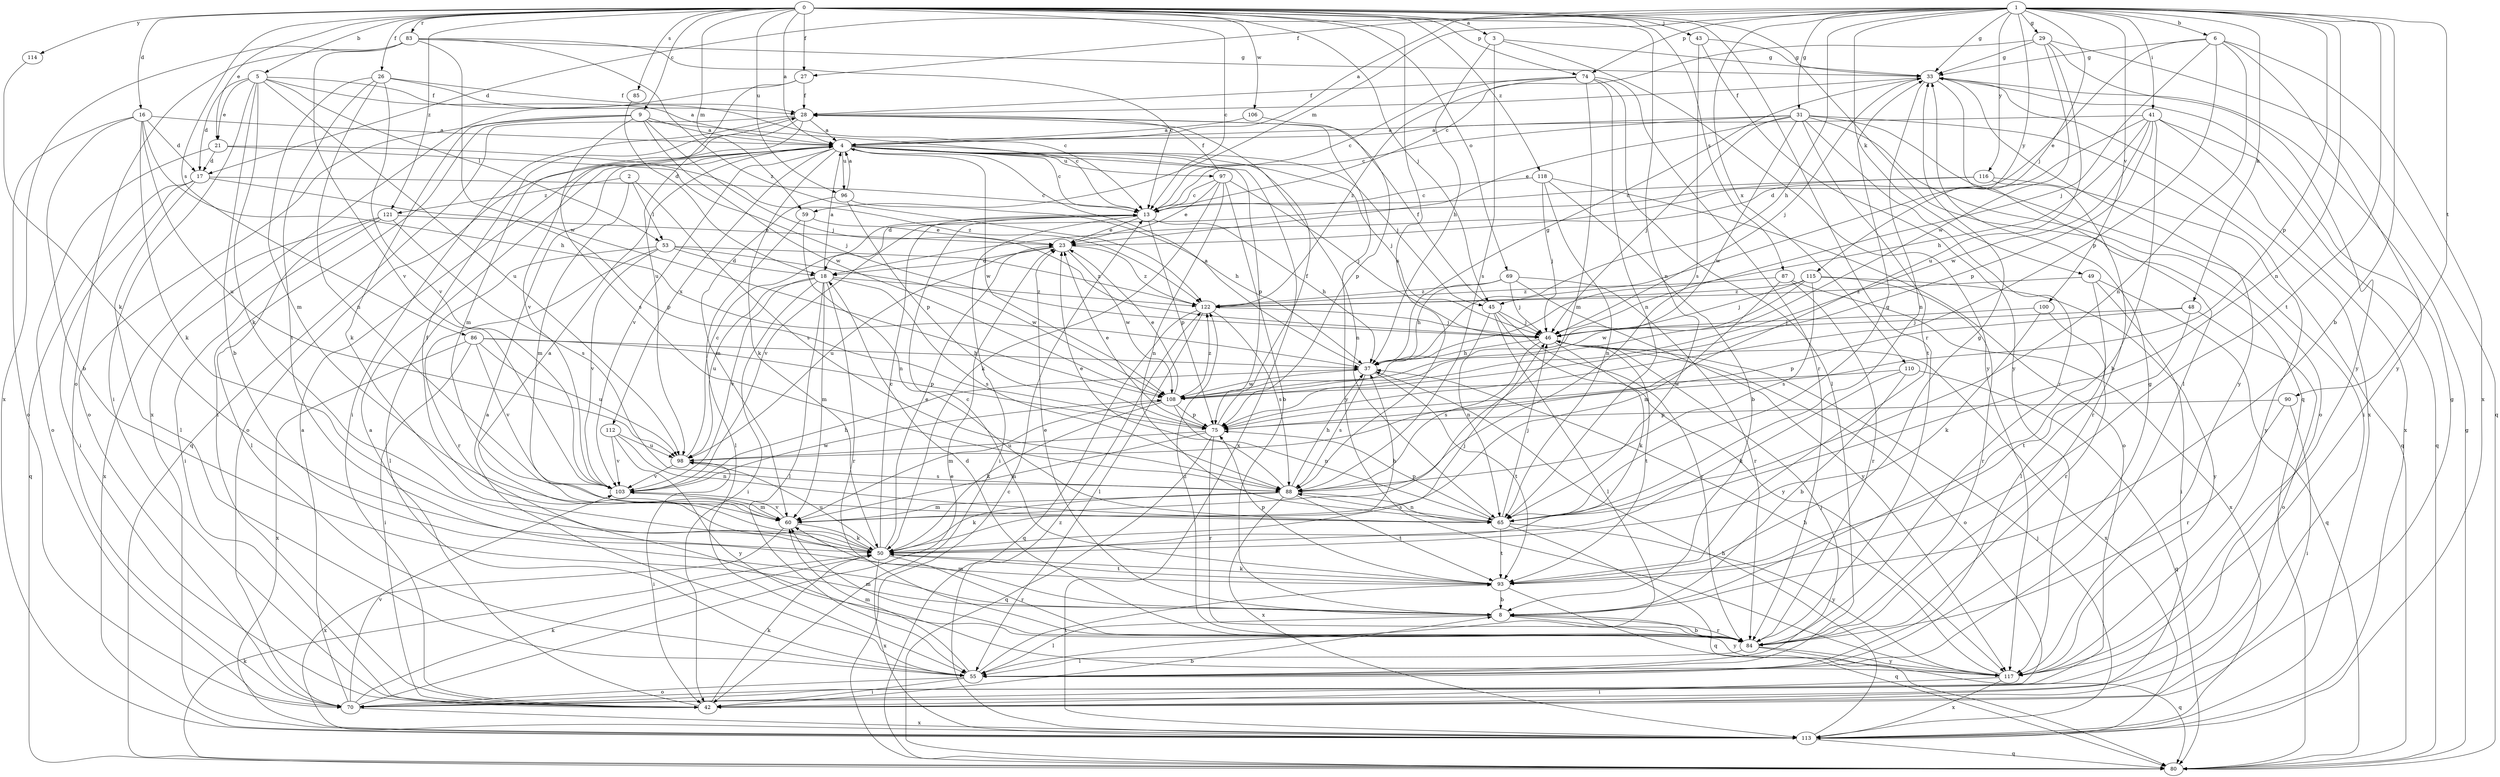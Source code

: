 strict digraph  {
0;
1;
2;
3;
4;
5;
6;
8;
9;
13;
16;
17;
18;
21;
23;
26;
27;
28;
29;
31;
33;
37;
41;
42;
43;
45;
46;
48;
49;
50;
53;
55;
59;
60;
65;
69;
70;
74;
75;
80;
83;
84;
85;
86;
87;
88;
90;
93;
96;
97;
98;
100;
103;
106;
108;
110;
112;
113;
114;
115;
116;
117;
118;
121;
122;
0 -> 3  [label=a];
0 -> 4  [label=a];
0 -> 5  [label=b];
0 -> 9  [label=c];
0 -> 13  [label=c];
0 -> 16  [label=d];
0 -> 21  [label=e];
0 -> 26  [label=f];
0 -> 27  [label=f];
0 -> 43  [label=j];
0 -> 45  [label=j];
0 -> 59  [label=m];
0 -> 65  [label=n];
0 -> 69  [label=o];
0 -> 74  [label=p];
0 -> 80  [label=q];
0 -> 83  [label=r];
0 -> 84  [label=r];
0 -> 85  [label=s];
0 -> 86  [label=s];
0 -> 87  [label=s];
0 -> 88  [label=s];
0 -> 96  [label=u];
0 -> 106  [label=w];
0 -> 114  [label=y];
0 -> 118  [label=z];
0 -> 121  [label=z];
1 -> 4  [label=a];
1 -> 6  [label=b];
1 -> 8  [label=b];
1 -> 17  [label=d];
1 -> 27  [label=f];
1 -> 29  [label=g];
1 -> 31  [label=g];
1 -> 33  [label=g];
1 -> 37  [label=h];
1 -> 41  [label=i];
1 -> 45  [label=j];
1 -> 48  [label=k];
1 -> 49  [label=k];
1 -> 59  [label=m];
1 -> 65  [label=n];
1 -> 74  [label=p];
1 -> 75  [label=p];
1 -> 90  [label=t];
1 -> 93  [label=t];
1 -> 100  [label=v];
1 -> 110  [label=x];
1 -> 115  [label=y];
1 -> 116  [label=y];
2 -> 53  [label=l];
2 -> 60  [label=m];
2 -> 88  [label=s];
2 -> 121  [label=z];
3 -> 33  [label=g];
3 -> 37  [label=h];
3 -> 88  [label=s];
3 -> 117  [label=y];
4 -> 13  [label=c];
4 -> 45  [label=j];
4 -> 46  [label=j];
4 -> 50  [label=k];
4 -> 65  [label=n];
4 -> 70  [label=o];
4 -> 75  [label=p];
4 -> 96  [label=u];
4 -> 97  [label=u];
4 -> 103  [label=v];
4 -> 108  [label=w];
4 -> 112  [label=x];
4 -> 113  [label=x];
5 -> 4  [label=a];
5 -> 8  [label=b];
5 -> 17  [label=d];
5 -> 21  [label=e];
5 -> 28  [label=f];
5 -> 42  [label=i];
5 -> 50  [label=k];
5 -> 53  [label=l];
5 -> 98  [label=u];
6 -> 23  [label=e];
6 -> 33  [label=g];
6 -> 46  [label=j];
6 -> 65  [label=n];
6 -> 75  [label=p];
6 -> 113  [label=x];
6 -> 117  [label=y];
8 -> 23  [label=e];
8 -> 55  [label=l];
8 -> 60  [label=m];
8 -> 84  [label=r];
8 -> 117  [label=y];
9 -> 4  [label=a];
9 -> 13  [label=c];
9 -> 42  [label=i];
9 -> 46  [label=j];
9 -> 50  [label=k];
9 -> 70  [label=o];
9 -> 88  [label=s];
9 -> 108  [label=w];
13 -> 23  [label=e];
13 -> 37  [label=h];
13 -> 42  [label=i];
13 -> 75  [label=p];
13 -> 103  [label=v];
16 -> 4  [label=a];
16 -> 8  [label=b];
16 -> 17  [label=d];
16 -> 37  [label=h];
16 -> 50  [label=k];
16 -> 70  [label=o];
16 -> 98  [label=u];
17 -> 13  [label=c];
17 -> 42  [label=i];
17 -> 55  [label=l];
17 -> 75  [label=p];
17 -> 80  [label=q];
18 -> 4  [label=a];
18 -> 42  [label=i];
18 -> 55  [label=l];
18 -> 60  [label=m];
18 -> 84  [label=r];
18 -> 88  [label=s];
18 -> 98  [label=u];
18 -> 103  [label=v];
18 -> 122  [label=z];
21 -> 17  [label=d];
21 -> 46  [label=j];
21 -> 70  [label=o];
21 -> 122  [label=z];
23 -> 18  [label=d];
23 -> 98  [label=u];
23 -> 108  [label=w];
23 -> 122  [label=z];
26 -> 13  [label=c];
26 -> 28  [label=f];
26 -> 60  [label=m];
26 -> 65  [label=n];
26 -> 93  [label=t];
26 -> 103  [label=v];
27 -> 28  [label=f];
27 -> 98  [label=u];
27 -> 113  [label=x];
28 -> 4  [label=a];
28 -> 42  [label=i];
28 -> 60  [label=m];
28 -> 80  [label=q];
28 -> 103  [label=v];
28 -> 117  [label=y];
29 -> 13  [label=c];
29 -> 33  [label=g];
29 -> 80  [label=q];
29 -> 98  [label=u];
29 -> 108  [label=w];
29 -> 117  [label=y];
31 -> 4  [label=a];
31 -> 13  [label=c];
31 -> 23  [label=e];
31 -> 42  [label=i];
31 -> 46  [label=j];
31 -> 70  [label=o];
31 -> 80  [label=q];
31 -> 84  [label=r];
31 -> 93  [label=t];
31 -> 108  [label=w];
33 -> 28  [label=f];
33 -> 46  [label=j];
33 -> 55  [label=l];
33 -> 65  [label=n];
33 -> 113  [label=x];
33 -> 117  [label=y];
37 -> 4  [label=a];
37 -> 33  [label=g];
37 -> 88  [label=s];
37 -> 93  [label=t];
37 -> 108  [label=w];
41 -> 4  [label=a];
41 -> 8  [label=b];
41 -> 18  [label=d];
41 -> 37  [label=h];
41 -> 75  [label=p];
41 -> 80  [label=q];
41 -> 108  [label=w];
41 -> 113  [label=x];
42 -> 4  [label=a];
42 -> 8  [label=b];
42 -> 33  [label=g];
42 -> 50  [label=k];
43 -> 33  [label=g];
43 -> 88  [label=s];
43 -> 117  [label=y];
45 -> 28  [label=f];
45 -> 46  [label=j];
45 -> 55  [label=l];
45 -> 65  [label=n];
45 -> 84  [label=r];
45 -> 117  [label=y];
46 -> 37  [label=h];
46 -> 50  [label=k];
46 -> 70  [label=o];
46 -> 88  [label=s];
46 -> 93  [label=t];
46 -> 113  [label=x];
48 -> 46  [label=j];
48 -> 70  [label=o];
48 -> 75  [label=p];
48 -> 93  [label=t];
49 -> 42  [label=i];
49 -> 55  [label=l];
49 -> 80  [label=q];
49 -> 122  [label=z];
50 -> 4  [label=a];
50 -> 13  [label=c];
50 -> 23  [label=e];
50 -> 28  [label=f];
50 -> 37  [label=h];
50 -> 46  [label=j];
50 -> 84  [label=r];
50 -> 93  [label=t];
50 -> 98  [label=u];
50 -> 113  [label=x];
53 -> 18  [label=d];
53 -> 55  [label=l];
53 -> 84  [label=r];
53 -> 103  [label=v];
53 -> 108  [label=w];
53 -> 122  [label=z];
55 -> 4  [label=a];
55 -> 33  [label=g];
55 -> 42  [label=i];
55 -> 46  [label=j];
55 -> 60  [label=m];
55 -> 70  [label=o];
55 -> 93  [label=t];
59 -> 23  [label=e];
59 -> 55  [label=l];
59 -> 65  [label=n];
60 -> 50  [label=k];
60 -> 103  [label=v];
60 -> 113  [label=x];
65 -> 33  [label=g];
65 -> 46  [label=j];
65 -> 75  [label=p];
65 -> 80  [label=q];
65 -> 88  [label=s];
65 -> 93  [label=t];
65 -> 117  [label=y];
69 -> 37  [label=h];
69 -> 46  [label=j];
69 -> 84  [label=r];
69 -> 117  [label=y];
69 -> 122  [label=z];
70 -> 4  [label=a];
70 -> 23  [label=e];
70 -> 50  [label=k];
70 -> 103  [label=v];
70 -> 113  [label=x];
74 -> 13  [label=c];
74 -> 28  [label=f];
74 -> 55  [label=l];
74 -> 60  [label=m];
74 -> 65  [label=n];
74 -> 84  [label=r];
74 -> 122  [label=z];
75 -> 23  [label=e];
75 -> 28  [label=f];
75 -> 60  [label=m];
75 -> 80  [label=q];
75 -> 84  [label=r];
75 -> 98  [label=u];
80 -> 13  [label=c];
80 -> 33  [label=g];
80 -> 50  [label=k];
83 -> 13  [label=c];
83 -> 33  [label=g];
83 -> 70  [label=o];
83 -> 103  [label=v];
83 -> 108  [label=w];
83 -> 113  [label=x];
83 -> 122  [label=z];
84 -> 8  [label=b];
84 -> 18  [label=d];
84 -> 55  [label=l];
84 -> 60  [label=m];
84 -> 80  [label=q];
84 -> 117  [label=y];
84 -> 122  [label=z];
85 -> 18  [label=d];
86 -> 37  [label=h];
86 -> 42  [label=i];
86 -> 75  [label=p];
86 -> 98  [label=u];
86 -> 103  [label=v];
86 -> 113  [label=x];
87 -> 60  [label=m];
87 -> 84  [label=r];
87 -> 113  [label=x];
87 -> 122  [label=z];
88 -> 23  [label=e];
88 -> 37  [label=h];
88 -> 50  [label=k];
88 -> 60  [label=m];
88 -> 65  [label=n];
88 -> 93  [label=t];
88 -> 113  [label=x];
90 -> 42  [label=i];
90 -> 75  [label=p];
90 -> 84  [label=r];
93 -> 8  [label=b];
93 -> 13  [label=c];
93 -> 33  [label=g];
93 -> 50  [label=k];
93 -> 75  [label=p];
93 -> 80  [label=q];
96 -> 4  [label=a];
96 -> 37  [label=h];
96 -> 60  [label=m];
96 -> 75  [label=p];
97 -> 8  [label=b];
97 -> 13  [label=c];
97 -> 23  [label=e];
97 -> 28  [label=f];
97 -> 46  [label=j];
97 -> 50  [label=k];
97 -> 65  [label=n];
98 -> 13  [label=c];
98 -> 42  [label=i];
98 -> 88  [label=s];
98 -> 103  [label=v];
100 -> 46  [label=j];
100 -> 50  [label=k];
100 -> 84  [label=r];
103 -> 37  [label=h];
103 -> 60  [label=m];
103 -> 108  [label=w];
106 -> 4  [label=a];
106 -> 75  [label=p];
108 -> 23  [label=e];
108 -> 50  [label=k];
108 -> 60  [label=m];
108 -> 65  [label=n];
108 -> 75  [label=p];
108 -> 122  [label=z];
110 -> 8  [label=b];
110 -> 50  [label=k];
110 -> 80  [label=q];
110 -> 108  [label=w];
112 -> 65  [label=n];
112 -> 98  [label=u];
112 -> 103  [label=v];
112 -> 117  [label=y];
113 -> 37  [label=h];
113 -> 46  [label=j];
113 -> 80  [label=q];
113 -> 122  [label=z];
114 -> 50  [label=k];
115 -> 46  [label=j];
115 -> 84  [label=r];
115 -> 88  [label=s];
115 -> 108  [label=w];
115 -> 117  [label=y];
115 -> 122  [label=z];
116 -> 13  [label=c];
116 -> 18  [label=d];
116 -> 84  [label=r];
116 -> 117  [label=y];
117 -> 37  [label=h];
117 -> 42  [label=i];
117 -> 113  [label=x];
118 -> 8  [label=b];
118 -> 13  [label=c];
118 -> 46  [label=j];
118 -> 65  [label=n];
118 -> 70  [label=o];
121 -> 23  [label=e];
121 -> 42  [label=i];
121 -> 55  [label=l];
121 -> 88  [label=s];
121 -> 113  [label=x];
122 -> 46  [label=j];
122 -> 55  [label=l];
122 -> 80  [label=q];
122 -> 88  [label=s];
}
